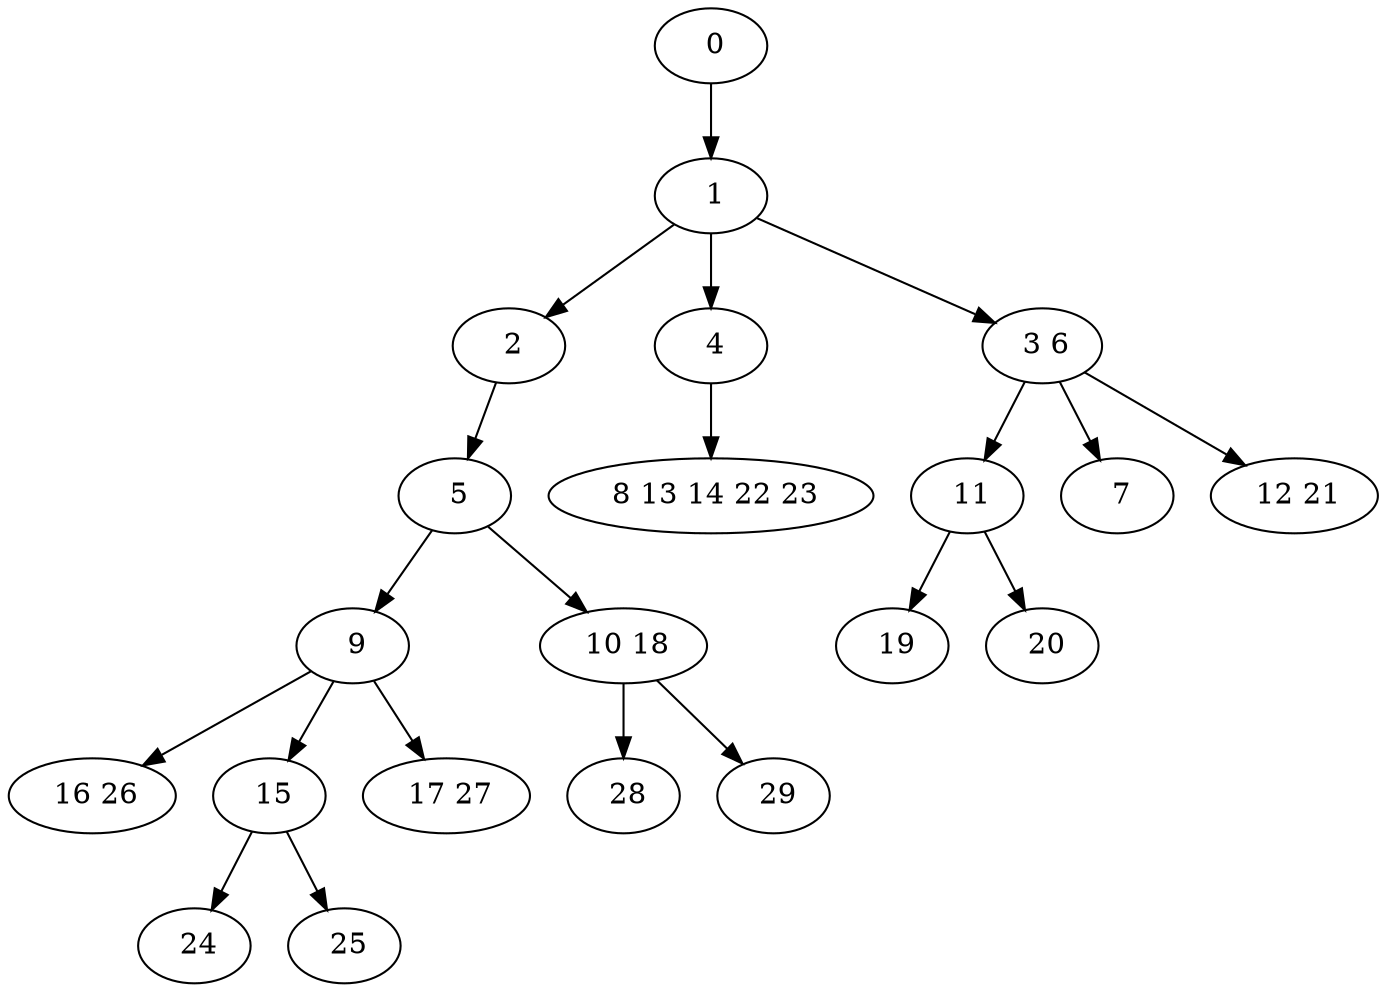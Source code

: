 digraph mytree {
" 0" -> " 1";
" 1" -> " 2";
" 1" -> " 4";
" 1" -> " 3 6";
" 16 26";
" 2" -> " 5";
" 4" -> " 8 13 14 22 23";
" 8 13 14 22 23";
" 11" -> " 19";
" 11" -> " 20";
" 3 6" -> " 11";
" 3 6" -> " 7";
" 3 6" -> " 12 21";
" 5" -> " 9";
" 5" -> " 10 18";
" 9" -> " 16 26";
" 9" -> " 15";
" 9" -> " 17 27";
" 10 18" -> " 28";
" 10 18" -> " 29";
" 15" -> " 24";
" 15" -> " 25";
" 17 27";
" 19";
" 24";
" 28";
" 29";
" 7";
" 12 21";
" 20";
" 25";
}
